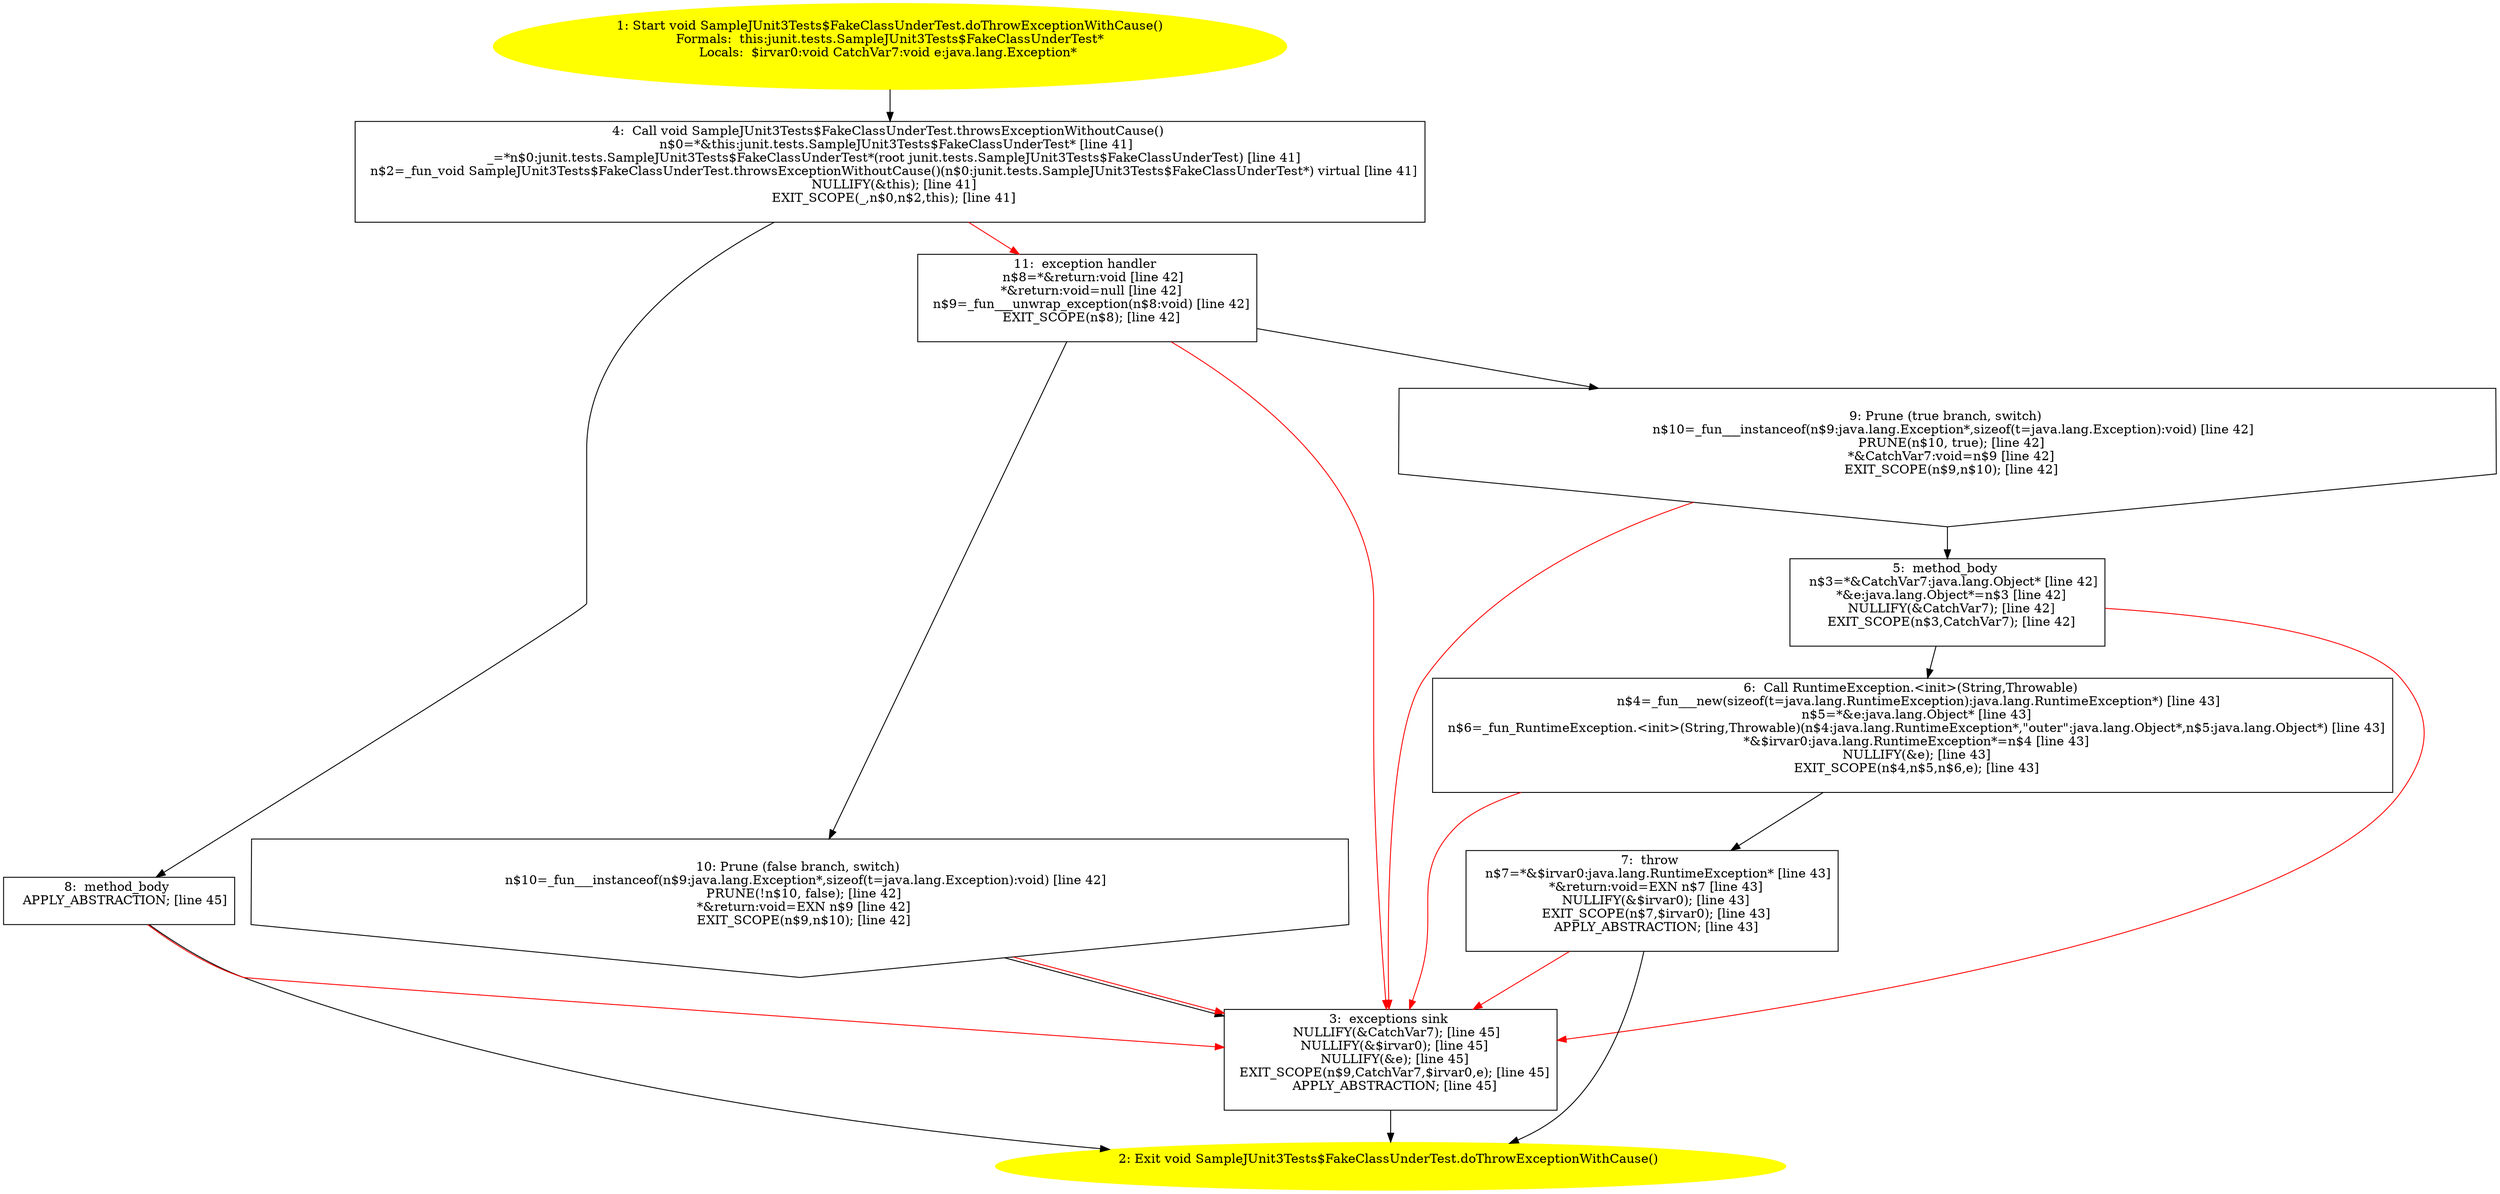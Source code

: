 /* @generated */
digraph cfg {
"junit.tests.SampleJUnit3Tests$FakeClassUnderTest.doThrowExceptionWithCause():void.85aa9318cd1348ac11d1b9b3bd4ca924_1" [label="1: Start void SampleJUnit3Tests$FakeClassUnderTest.doThrowExceptionWithCause()\nFormals:  this:junit.tests.SampleJUnit3Tests$FakeClassUnderTest*\nLocals:  $irvar0:void CatchVar7:void e:java.lang.Exception* \n  " color=yellow style=filled]
	

	 "junit.tests.SampleJUnit3Tests$FakeClassUnderTest.doThrowExceptionWithCause():void.85aa9318cd1348ac11d1b9b3bd4ca924_1" -> "junit.tests.SampleJUnit3Tests$FakeClassUnderTest.doThrowExceptionWithCause():void.85aa9318cd1348ac11d1b9b3bd4ca924_4" ;
"junit.tests.SampleJUnit3Tests$FakeClassUnderTest.doThrowExceptionWithCause():void.85aa9318cd1348ac11d1b9b3bd4ca924_2" [label="2: Exit void SampleJUnit3Tests$FakeClassUnderTest.doThrowExceptionWithCause() \n  " color=yellow style=filled]
	

"junit.tests.SampleJUnit3Tests$FakeClassUnderTest.doThrowExceptionWithCause():void.85aa9318cd1348ac11d1b9b3bd4ca924_3" [label="3:  exceptions sink \n   NULLIFY(&CatchVar7); [line 45]\n  NULLIFY(&$irvar0); [line 45]\n  NULLIFY(&e); [line 45]\n  EXIT_SCOPE(n$9,CatchVar7,$irvar0,e); [line 45]\n  APPLY_ABSTRACTION; [line 45]\n " shape="box"]
	

	 "junit.tests.SampleJUnit3Tests$FakeClassUnderTest.doThrowExceptionWithCause():void.85aa9318cd1348ac11d1b9b3bd4ca924_3" -> "junit.tests.SampleJUnit3Tests$FakeClassUnderTest.doThrowExceptionWithCause():void.85aa9318cd1348ac11d1b9b3bd4ca924_2" ;
"junit.tests.SampleJUnit3Tests$FakeClassUnderTest.doThrowExceptionWithCause():void.85aa9318cd1348ac11d1b9b3bd4ca924_4" [label="4:  Call void SampleJUnit3Tests$FakeClassUnderTest.throwsExceptionWithoutCause() \n   n$0=*&this:junit.tests.SampleJUnit3Tests$FakeClassUnderTest* [line 41]\n  _=*n$0:junit.tests.SampleJUnit3Tests$FakeClassUnderTest*(root junit.tests.SampleJUnit3Tests$FakeClassUnderTest) [line 41]\n  n$2=_fun_void SampleJUnit3Tests$FakeClassUnderTest.throwsExceptionWithoutCause()(n$0:junit.tests.SampleJUnit3Tests$FakeClassUnderTest*) virtual [line 41]\n  NULLIFY(&this); [line 41]\n  EXIT_SCOPE(_,n$0,n$2,this); [line 41]\n " shape="box"]
	

	 "junit.tests.SampleJUnit3Tests$FakeClassUnderTest.doThrowExceptionWithCause():void.85aa9318cd1348ac11d1b9b3bd4ca924_4" -> "junit.tests.SampleJUnit3Tests$FakeClassUnderTest.doThrowExceptionWithCause():void.85aa9318cd1348ac11d1b9b3bd4ca924_8" ;
	 "junit.tests.SampleJUnit3Tests$FakeClassUnderTest.doThrowExceptionWithCause():void.85aa9318cd1348ac11d1b9b3bd4ca924_4" -> "junit.tests.SampleJUnit3Tests$FakeClassUnderTest.doThrowExceptionWithCause():void.85aa9318cd1348ac11d1b9b3bd4ca924_11" [color="red" ];
"junit.tests.SampleJUnit3Tests$FakeClassUnderTest.doThrowExceptionWithCause():void.85aa9318cd1348ac11d1b9b3bd4ca924_5" [label="5:  method_body \n   n$3=*&CatchVar7:java.lang.Object* [line 42]\n  *&e:java.lang.Object*=n$3 [line 42]\n  NULLIFY(&CatchVar7); [line 42]\n  EXIT_SCOPE(n$3,CatchVar7); [line 42]\n " shape="box"]
	

	 "junit.tests.SampleJUnit3Tests$FakeClassUnderTest.doThrowExceptionWithCause():void.85aa9318cd1348ac11d1b9b3bd4ca924_5" -> "junit.tests.SampleJUnit3Tests$FakeClassUnderTest.doThrowExceptionWithCause():void.85aa9318cd1348ac11d1b9b3bd4ca924_6" ;
	 "junit.tests.SampleJUnit3Tests$FakeClassUnderTest.doThrowExceptionWithCause():void.85aa9318cd1348ac11d1b9b3bd4ca924_5" -> "junit.tests.SampleJUnit3Tests$FakeClassUnderTest.doThrowExceptionWithCause():void.85aa9318cd1348ac11d1b9b3bd4ca924_3" [color="red" ];
"junit.tests.SampleJUnit3Tests$FakeClassUnderTest.doThrowExceptionWithCause():void.85aa9318cd1348ac11d1b9b3bd4ca924_6" [label="6:  Call RuntimeException.<init>(String,Throwable) \n   n$4=_fun___new(sizeof(t=java.lang.RuntimeException):java.lang.RuntimeException*) [line 43]\n  n$5=*&e:java.lang.Object* [line 43]\n  n$6=_fun_RuntimeException.<init>(String,Throwable)(n$4:java.lang.RuntimeException*,\"outer\":java.lang.Object*,n$5:java.lang.Object*) [line 43]\n  *&$irvar0:java.lang.RuntimeException*=n$4 [line 43]\n  NULLIFY(&e); [line 43]\n  EXIT_SCOPE(n$4,n$5,n$6,e); [line 43]\n " shape="box"]
	

	 "junit.tests.SampleJUnit3Tests$FakeClassUnderTest.doThrowExceptionWithCause():void.85aa9318cd1348ac11d1b9b3bd4ca924_6" -> "junit.tests.SampleJUnit3Tests$FakeClassUnderTest.doThrowExceptionWithCause():void.85aa9318cd1348ac11d1b9b3bd4ca924_7" ;
	 "junit.tests.SampleJUnit3Tests$FakeClassUnderTest.doThrowExceptionWithCause():void.85aa9318cd1348ac11d1b9b3bd4ca924_6" -> "junit.tests.SampleJUnit3Tests$FakeClassUnderTest.doThrowExceptionWithCause():void.85aa9318cd1348ac11d1b9b3bd4ca924_3" [color="red" ];
"junit.tests.SampleJUnit3Tests$FakeClassUnderTest.doThrowExceptionWithCause():void.85aa9318cd1348ac11d1b9b3bd4ca924_7" [label="7:  throw \n   n$7=*&$irvar0:java.lang.RuntimeException* [line 43]\n  *&return:void=EXN n$7 [line 43]\n  NULLIFY(&$irvar0); [line 43]\n  EXIT_SCOPE(n$7,$irvar0); [line 43]\n  APPLY_ABSTRACTION; [line 43]\n " shape="box"]
	

	 "junit.tests.SampleJUnit3Tests$FakeClassUnderTest.doThrowExceptionWithCause():void.85aa9318cd1348ac11d1b9b3bd4ca924_7" -> "junit.tests.SampleJUnit3Tests$FakeClassUnderTest.doThrowExceptionWithCause():void.85aa9318cd1348ac11d1b9b3bd4ca924_2" ;
	 "junit.tests.SampleJUnit3Tests$FakeClassUnderTest.doThrowExceptionWithCause():void.85aa9318cd1348ac11d1b9b3bd4ca924_7" -> "junit.tests.SampleJUnit3Tests$FakeClassUnderTest.doThrowExceptionWithCause():void.85aa9318cd1348ac11d1b9b3bd4ca924_3" [color="red" ];
"junit.tests.SampleJUnit3Tests$FakeClassUnderTest.doThrowExceptionWithCause():void.85aa9318cd1348ac11d1b9b3bd4ca924_8" [label="8:  method_body \n   APPLY_ABSTRACTION; [line 45]\n " shape="box"]
	

	 "junit.tests.SampleJUnit3Tests$FakeClassUnderTest.doThrowExceptionWithCause():void.85aa9318cd1348ac11d1b9b3bd4ca924_8" -> "junit.tests.SampleJUnit3Tests$FakeClassUnderTest.doThrowExceptionWithCause():void.85aa9318cd1348ac11d1b9b3bd4ca924_2" ;
	 "junit.tests.SampleJUnit3Tests$FakeClassUnderTest.doThrowExceptionWithCause():void.85aa9318cd1348ac11d1b9b3bd4ca924_8" -> "junit.tests.SampleJUnit3Tests$FakeClassUnderTest.doThrowExceptionWithCause():void.85aa9318cd1348ac11d1b9b3bd4ca924_3" [color="red" ];
"junit.tests.SampleJUnit3Tests$FakeClassUnderTest.doThrowExceptionWithCause():void.85aa9318cd1348ac11d1b9b3bd4ca924_9" [label="9: Prune (true branch, switch) \n   n$10=_fun___instanceof(n$9:java.lang.Exception*,sizeof(t=java.lang.Exception):void) [line 42]\n  PRUNE(n$10, true); [line 42]\n  *&CatchVar7:void=n$9 [line 42]\n  EXIT_SCOPE(n$9,n$10); [line 42]\n " shape="invhouse"]
	

	 "junit.tests.SampleJUnit3Tests$FakeClassUnderTest.doThrowExceptionWithCause():void.85aa9318cd1348ac11d1b9b3bd4ca924_9" -> "junit.tests.SampleJUnit3Tests$FakeClassUnderTest.doThrowExceptionWithCause():void.85aa9318cd1348ac11d1b9b3bd4ca924_5" ;
	 "junit.tests.SampleJUnit3Tests$FakeClassUnderTest.doThrowExceptionWithCause():void.85aa9318cd1348ac11d1b9b3bd4ca924_9" -> "junit.tests.SampleJUnit3Tests$FakeClassUnderTest.doThrowExceptionWithCause():void.85aa9318cd1348ac11d1b9b3bd4ca924_3" [color="red" ];
"junit.tests.SampleJUnit3Tests$FakeClassUnderTest.doThrowExceptionWithCause():void.85aa9318cd1348ac11d1b9b3bd4ca924_10" [label="10: Prune (false branch, switch) \n   n$10=_fun___instanceof(n$9:java.lang.Exception*,sizeof(t=java.lang.Exception):void) [line 42]\n  PRUNE(!n$10, false); [line 42]\n  *&return:void=EXN n$9 [line 42]\n  EXIT_SCOPE(n$9,n$10); [line 42]\n " shape="invhouse"]
	

	 "junit.tests.SampleJUnit3Tests$FakeClassUnderTest.doThrowExceptionWithCause():void.85aa9318cd1348ac11d1b9b3bd4ca924_10" -> "junit.tests.SampleJUnit3Tests$FakeClassUnderTest.doThrowExceptionWithCause():void.85aa9318cd1348ac11d1b9b3bd4ca924_3" ;
	 "junit.tests.SampleJUnit3Tests$FakeClassUnderTest.doThrowExceptionWithCause():void.85aa9318cd1348ac11d1b9b3bd4ca924_10" -> "junit.tests.SampleJUnit3Tests$FakeClassUnderTest.doThrowExceptionWithCause():void.85aa9318cd1348ac11d1b9b3bd4ca924_3" [color="red" ];
"junit.tests.SampleJUnit3Tests$FakeClassUnderTest.doThrowExceptionWithCause():void.85aa9318cd1348ac11d1b9b3bd4ca924_11" [label="11:  exception handler \n   n$8=*&return:void [line 42]\n  *&return:void=null [line 42]\n  n$9=_fun___unwrap_exception(n$8:void) [line 42]\n  EXIT_SCOPE(n$8); [line 42]\n " shape="box"]
	

	 "junit.tests.SampleJUnit3Tests$FakeClassUnderTest.doThrowExceptionWithCause():void.85aa9318cd1348ac11d1b9b3bd4ca924_11" -> "junit.tests.SampleJUnit3Tests$FakeClassUnderTest.doThrowExceptionWithCause():void.85aa9318cd1348ac11d1b9b3bd4ca924_9" ;
	 "junit.tests.SampleJUnit3Tests$FakeClassUnderTest.doThrowExceptionWithCause():void.85aa9318cd1348ac11d1b9b3bd4ca924_11" -> "junit.tests.SampleJUnit3Tests$FakeClassUnderTest.doThrowExceptionWithCause():void.85aa9318cd1348ac11d1b9b3bd4ca924_10" ;
	 "junit.tests.SampleJUnit3Tests$FakeClassUnderTest.doThrowExceptionWithCause():void.85aa9318cd1348ac11d1b9b3bd4ca924_11" -> "junit.tests.SampleJUnit3Tests$FakeClassUnderTest.doThrowExceptionWithCause():void.85aa9318cd1348ac11d1b9b3bd4ca924_3" [color="red" ];
}
